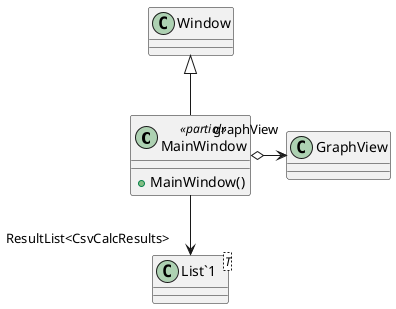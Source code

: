 @startuml
class MainWindow <<partial>> {
    + MainWindow()
}
class "List`1"<T> {
}
Window <|-- MainWindow
MainWindow o-> "graphView" GraphView
MainWindow --> "ResultList<CsvCalcResults>" "List`1"
@enduml
